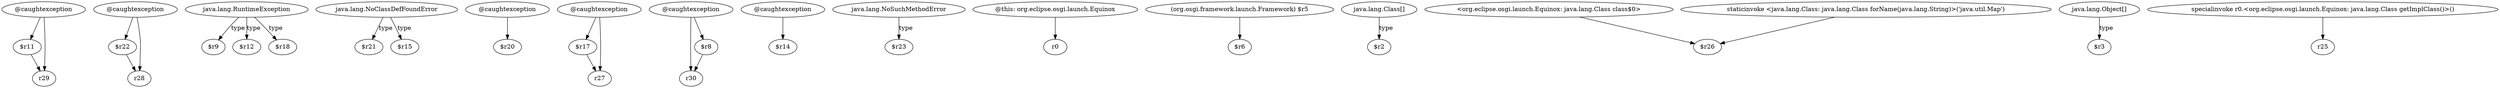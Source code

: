 digraph g {
0[label="$r11"]
1[label="r29"]
0->1[label=""]
2[label="$r22"]
3[label="r28"]
2->3[label=""]
4[label="java.lang.RuntimeException"]
5[label="$r9"]
4->5[label="type"]
6[label="$r12"]
4->6[label="type"]
7[label="java.lang.NoClassDefFoundError"]
8[label="$r21"]
7->8[label="type"]
9[label="@caughtexception"]
10[label="$r20"]
9->10[label=""]
11[label="$r17"]
12[label="r27"]
11->12[label=""]
13[label="@caughtexception"]
14[label="r30"]
13->14[label=""]
15[label="@caughtexception"]
15->11[label=""]
16[label="$r18"]
4->16[label="type"]
17[label="@caughtexception"]
18[label="$r14"]
17->18[label=""]
19[label="@caughtexception"]
19->2[label=""]
15->12[label=""]
20[label="$r8"]
20->14[label=""]
21[label="java.lang.NoSuchMethodError"]
22[label="$r23"]
21->22[label="type"]
19->3[label=""]
23[label="@caughtexception"]
23->1[label=""]
24[label="@this: org.eclipse.osgi.launch.Equinox"]
25[label="r0"]
24->25[label=""]
26[label="(org.osgi.framework.launch.Framework) $r5"]
27[label="$r6"]
26->27[label=""]
23->0[label=""]
28[label="$r15"]
7->28[label="type"]
29[label="java.lang.Class[]"]
30[label="$r2"]
29->30[label="type"]
13->20[label=""]
31[label="<org.eclipse.osgi.launch.Equinox: java.lang.Class class$0>"]
32[label="$r26"]
31->32[label=""]
33[label="java.lang.Object[]"]
34[label="$r3"]
33->34[label="type"]
35[label="specialinvoke r0.<org.eclipse.osgi.launch.Equinox: java.lang.Class getImplClass()>()"]
36[label="r25"]
35->36[label=""]
37[label="staticinvoke <java.lang.Class: java.lang.Class forName(java.lang.String)>('java.util.Map')"]
37->32[label=""]
}
